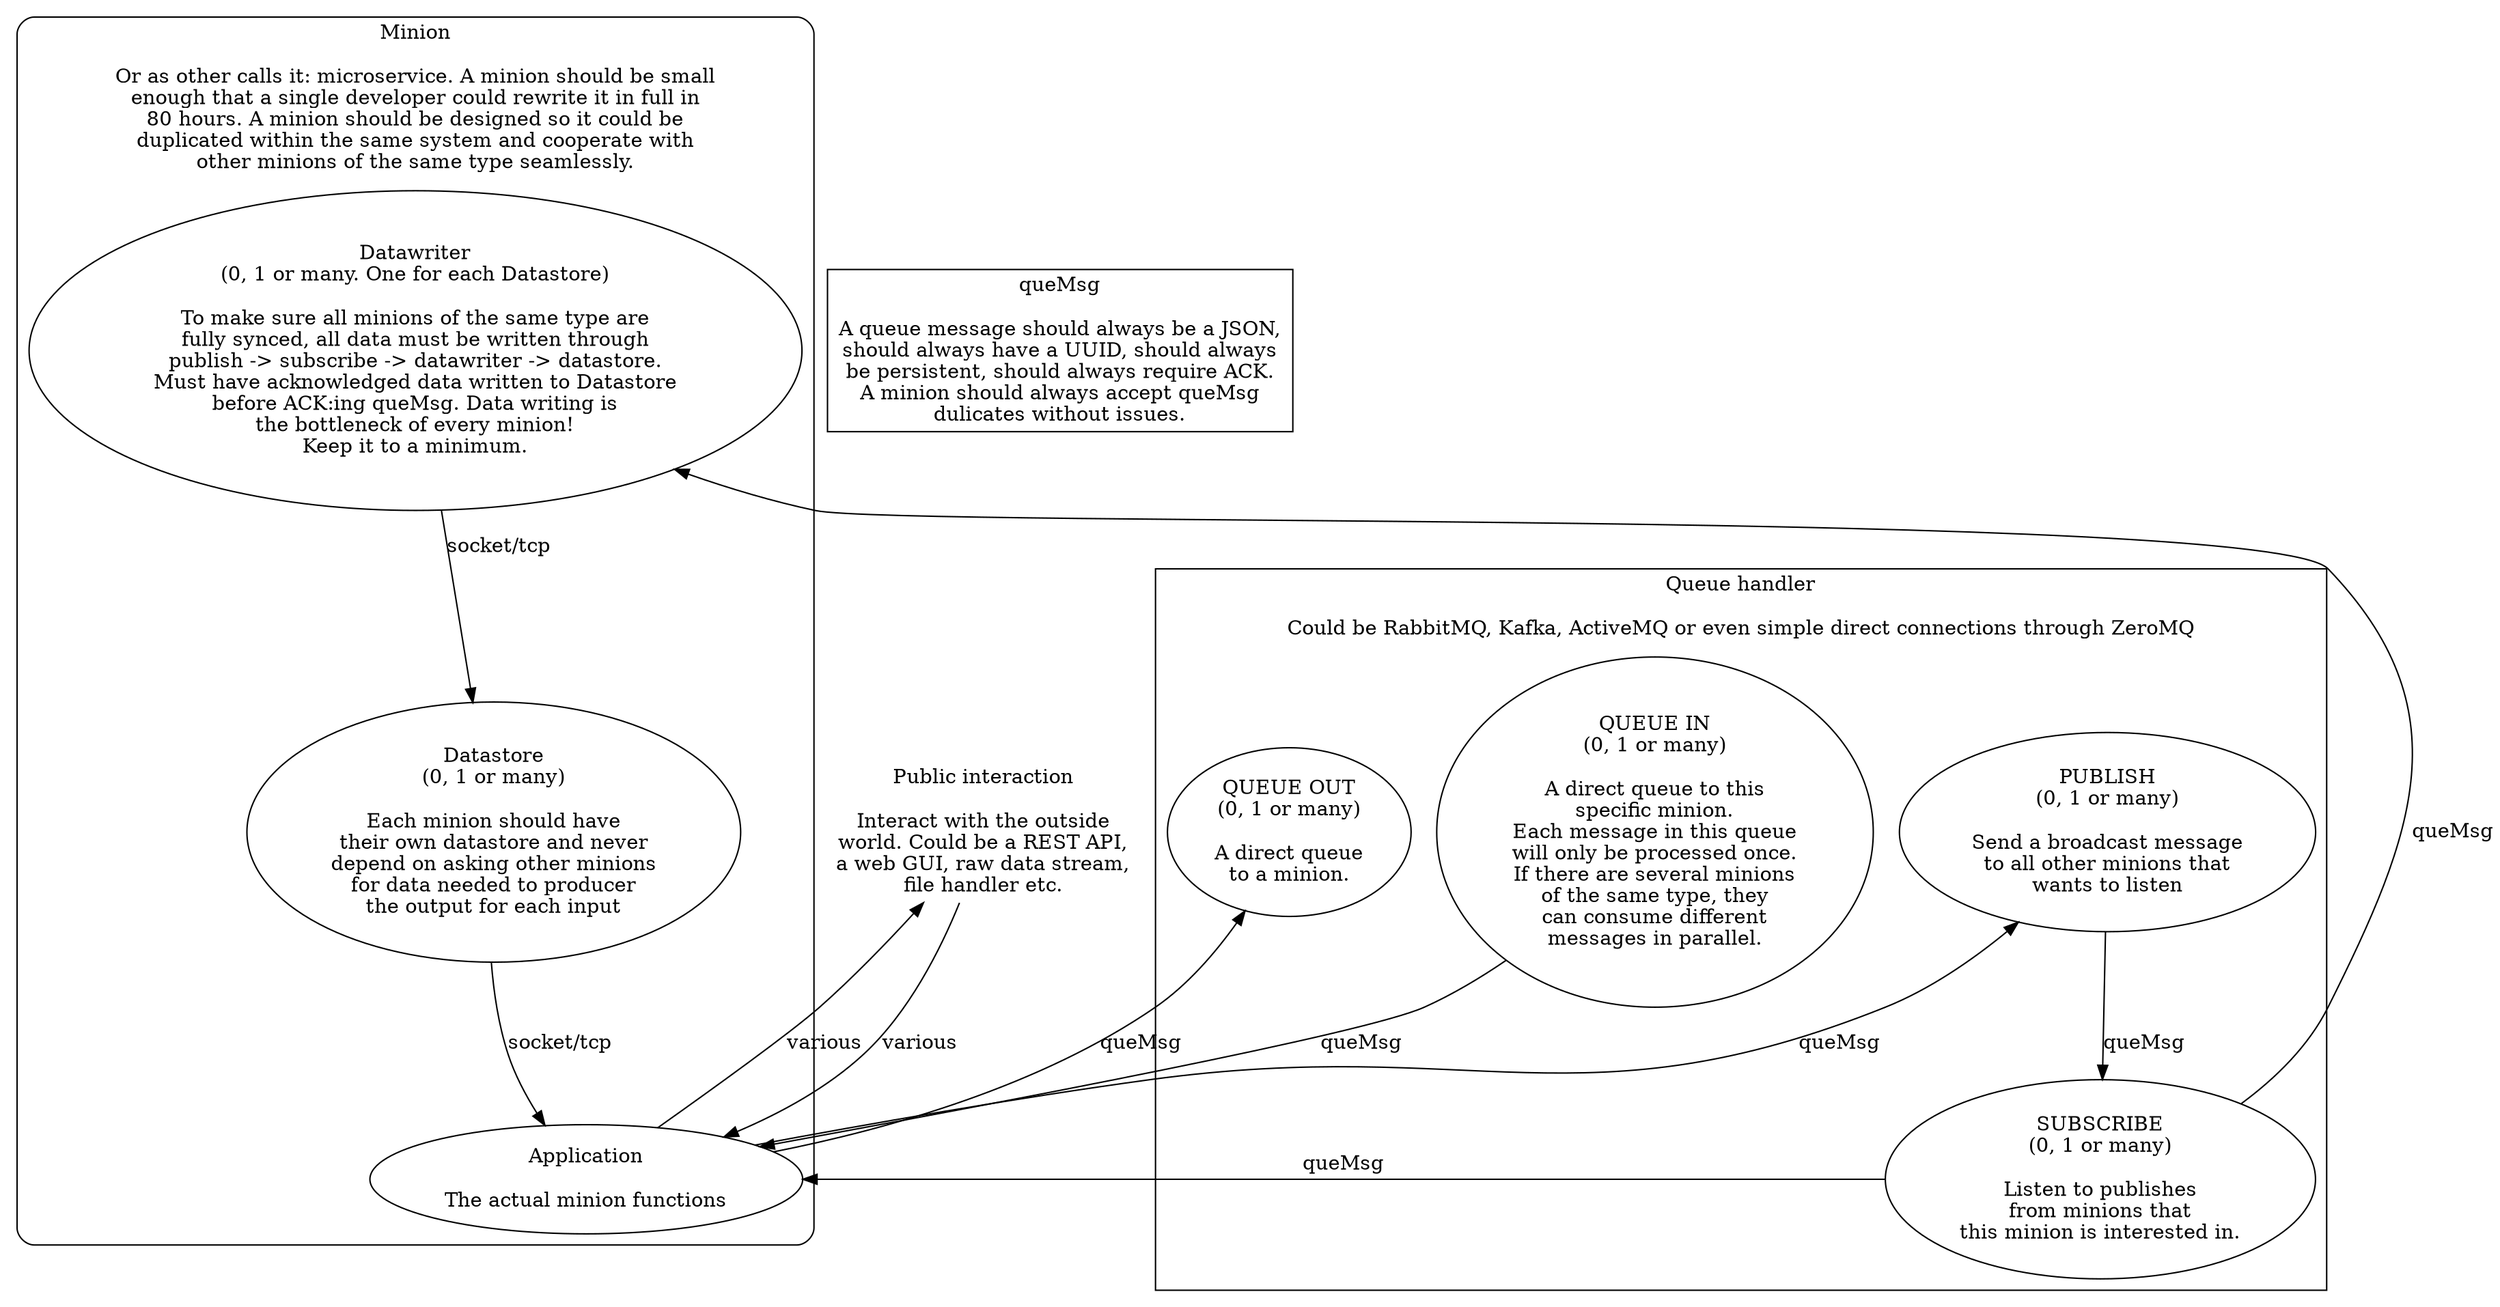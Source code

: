digraph {
	subgraph cluster_0 {
		style=rounded;
		label="Minion\n\nOr as other calls it: microservice. A minion should be small\nenough that a single developer could rewrite it in full in\n80 hours. A minion should be designed so it could be\nduplicated within the same system and cooperate with\nother minions of the same type seamlessly.";

		Application [label="Application\n\nThe actual minion functions"];
		Datawriter [label="Datawriter\n(0, 1 or many. One for each Datastore)\n\nTo make sure all minions of the same type are\nfully synced, all data must be written through\npublish -> subscribe -> datawriter -> datastore.\nMust have acknowledged data written to Datastore\nbefore ACK:ing queMsg. Data writing is\nthe bottleneck of every minion!\nKeep it to a minimum."];
		Datastore [label="Datastore\n(0, 1 or many)\n\nEach minion should have\ntheir own datastore and never\ndepend on asking other minions\nfor data needed to producer\nthe output for each input"];

		Datawriter -> Datastore[label="socket/tcp"];
		Datastore -> Application[label="socket/tcp"];
	}

	subgraph cluster_1 {
		label="Queue handler\n\nCould be RabbitMQ, Kafka, ActiveMQ or even simple direct connections through ZeroMQ";

		publish [shape="oval", label="PUBLISH\n(0, 1 or many)\n\nSend a broadcast message\nto all other minions that\nwants to listen"];
		subscribe [shape="oval", label="SUBSCRIBE\n(0, 1 or many)\n\nListen to publishes\nfrom minions that\nthis minion is interested in."];
		queuein [shape="oval", label="QUEUE IN\n(0, 1 or many)\n\nA direct queue to this\nspecific minion.\nEach message in this queue\nwill only be processed once.\nIf there are several minions\nof the same type, they\ncan consume different\nmessages in parallel."];
		queueout [shape="oval", label="QUEUE OUT\n(0, 1 or many)\n\nA direct queue\nto a minion."];
	}

	queMsg [shape="react", label="queMsg\n\nA queue message should always be a JSON,\nshould always have a UUID, should always\nbe persistent, should always require ACK.\nA minion should always accept queMsg\ndulicates without issues."];

	public [shape="none", label="Public interaction\n\nInteract with the outside\nworld. Could be a REST API,\na web GUI, raw data stream,\nfile handler etc."];

	Application -> publish[label="queMsg"];
	Application -> public[label="various"];
	Application -> queueout[label="queMsg"];

	public -> Application[label="various"];
	queuein -> Application[label="queMsg"];
	subscribe -> Application[label="queMsg"];
	subscribe -> Datawriter[label="queMsg"];
	publish -> subscribe[label="queMsg"];
}
